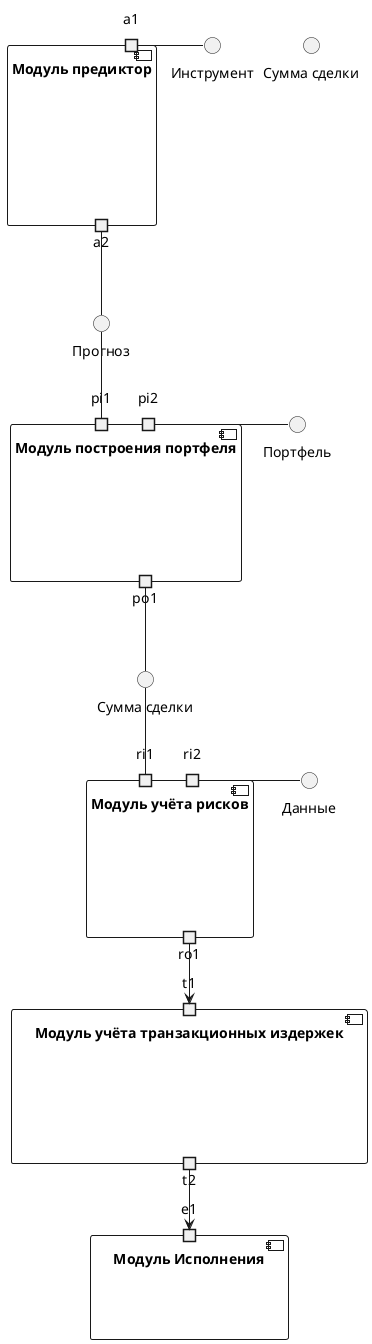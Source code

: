 @startuml

component "Модуль предиктор" as Alpha {
  portin a1
  portout a2
}
component "Модуль учёта рисков" as Risk  {
  portin ri1
  portin ri2
  portout ro1
} 
component "Модуль учёта транзакционных издержек" as TransactionCost {
  portin t1
  portout t2
}
component "Модуль построения портфеля" as Portfolio {
  portin pi1
  portin pi2
  portout po1
}
component "Модуль Исполнения" as Execution {
  portin e1
}

interface "Инструмент" as DataI
interface "Портфель" as DataP
interface "Данные" as Data

interface "Прогноз" as Forecast
interface "Сумма сделки" as Position
interface "Сумма сделки" as Position2
' interface ""

DataI ----left- a1
DataP ---left-- pi2
Data ---left-- ri2

a2 -- Forecast
Forecast -- pi1

po1 -- Position
Position  -- ri1

ro1 --> t1
t2 --> e1

' Risk --> Portfolio
' TransactionCost --> Portfolio
' Portfolio --> Execution
' Execution --> Portfolio

@enduml